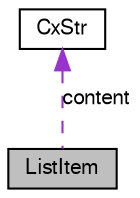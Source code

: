 digraph G
{
  edge [fontname="FreeSans",fontsize="10",labelfontname="FreeSans",labelfontsize="10"];
  node [fontname="FreeSans",fontsize="10",shape=record];
  Node1 [label="ListItem",height=0.2,width=0.4,color="black", fillcolor="grey75", style="filled" fontcolor="black"];
  Node2 -> Node1 [dir=back,color="darkorchid3",fontsize="10",style="dashed",label="content",fontname="FreeSans"];
  Node2 [label="CxStr",height=0.2,width=0.4,color="black", fillcolor="white", style="filled",URL="$class_cx_str.html"];
}
